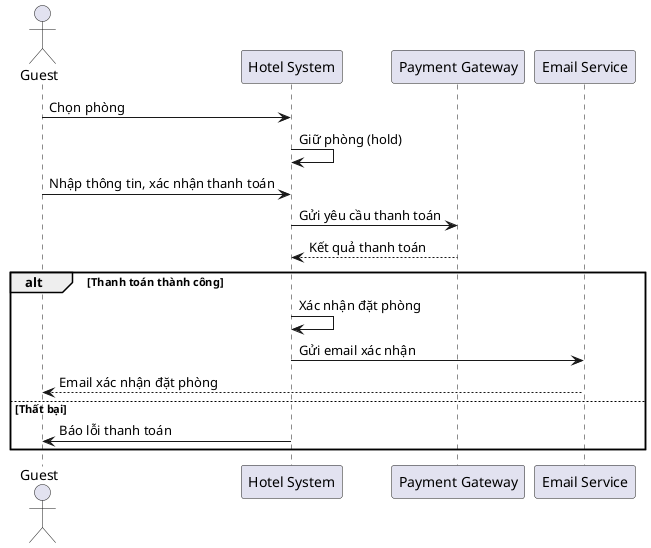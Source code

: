 @startuml
actor Guest
participant "Hotel System" as System
participant "Payment Gateway" as Payment
participant "Email Service" as Email

Guest -> System: Chọn phòng
System -> System: Giữ phòng (hold)

Guest -> System: Nhập thông tin, xác nhận thanh toán
System -> Payment: Gửi yêu cầu thanh toán
Payment --> System: Kết quả thanh toán

alt Thanh toán thành công
  System -> System: Xác nhận đặt phòng
  System -> Email: Gửi email xác nhận
  Email --> Guest: Email xác nhận đặt phòng
else Thất bại
  System -> Guest: Báo lỗi thanh toán
end
@enduml